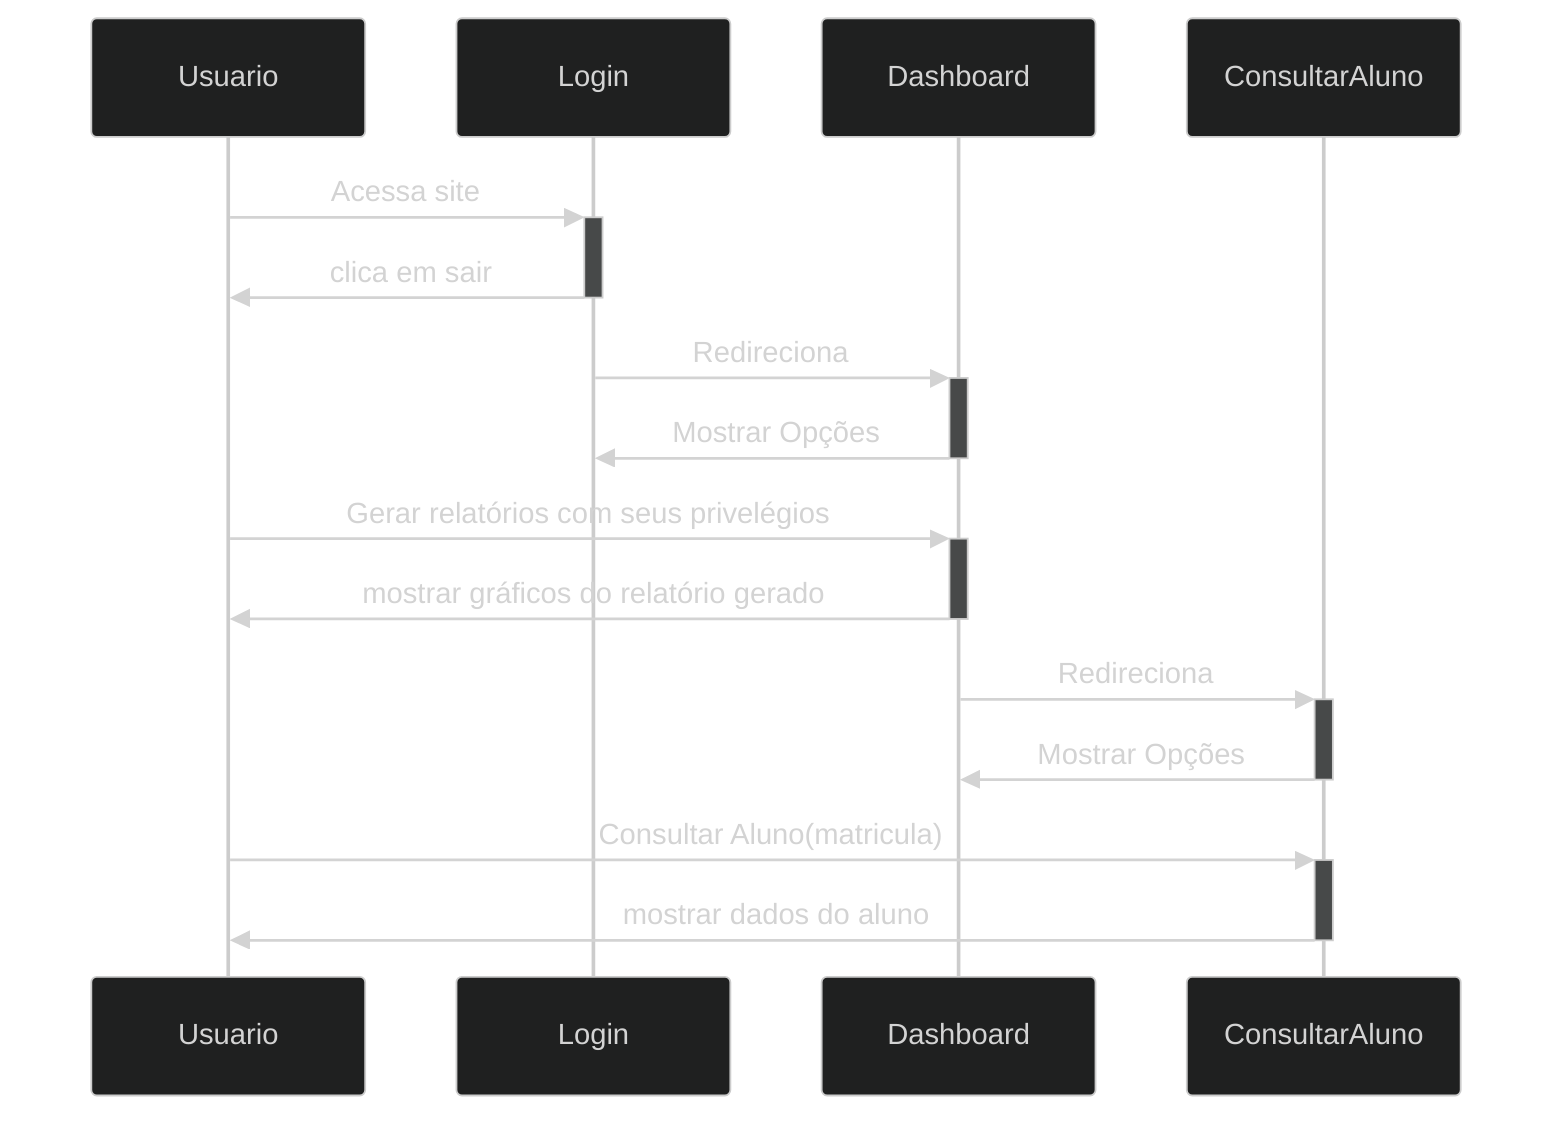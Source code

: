 ---
config:
  theme: dark
---
sequenceDiagram
    Usuario->>+Login:Acessa site
    Login->>-Usuario: clica em sair
    Login->>+Dashboard:Redireciona
    Dashboard->>-Login:Mostrar Opções
    Usuario->>+Dashboard:Gerar relatórios com seus privelégios
    Dashboard->>-Usuario:mostrar gráficos do relatório gerado
    Dashboard->>+ConsultarAluno: Redireciona
    ConsultarAluno->>-Dashboard: Mostrar Opções
    Usuario->>+ConsultarAluno:Consultar Aluno(matricula)
    ConsultarAluno->>-Usuario:mostrar dados do aluno